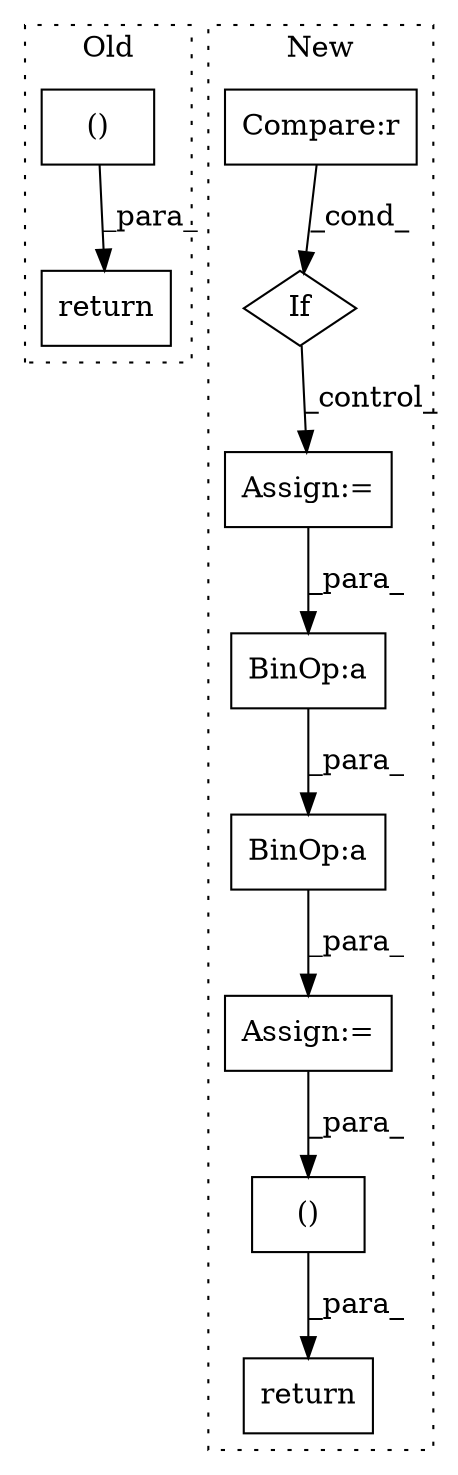 digraph G {
subgraph cluster0 {
1 [label="()" a="54" s="3120" l="102" shape="box"];
5 [label="return" a="93" s="3088" l="7" shape="box"];
label = "Old";
style="dotted";
}
subgraph cluster1 {
2 [label="If" a="96" s="3268,3306" l="3,15" shape="diamond"];
3 [label="Assign:=" a="68" s="3498" l="3" shape="box"];
4 [label="Compare:r" a="40" s="3291" l="15" shape="box"];
6 [label="return" a="93" s="3690" l="7" shape="box"];
7 [label="()" a="54" s="3722" l="148" shape="box"];
8 [label="Assign:=" a="68" s="3617" l="3" shape="box"];
9 [label="BinOp:a" a="82" s="3645" l="3" shape="box"];
10 [label="BinOp:a" a="82" s="3645" l="14" shape="box"];
label = "New";
style="dotted";
}
1 -> 5 [label="_para_"];
2 -> 3 [label="_control_"];
3 -> 9 [label="_para_"];
4 -> 2 [label="_cond_"];
7 -> 6 [label="_para_"];
8 -> 7 [label="_para_"];
9 -> 10 [label="_para_"];
10 -> 8 [label="_para_"];
}